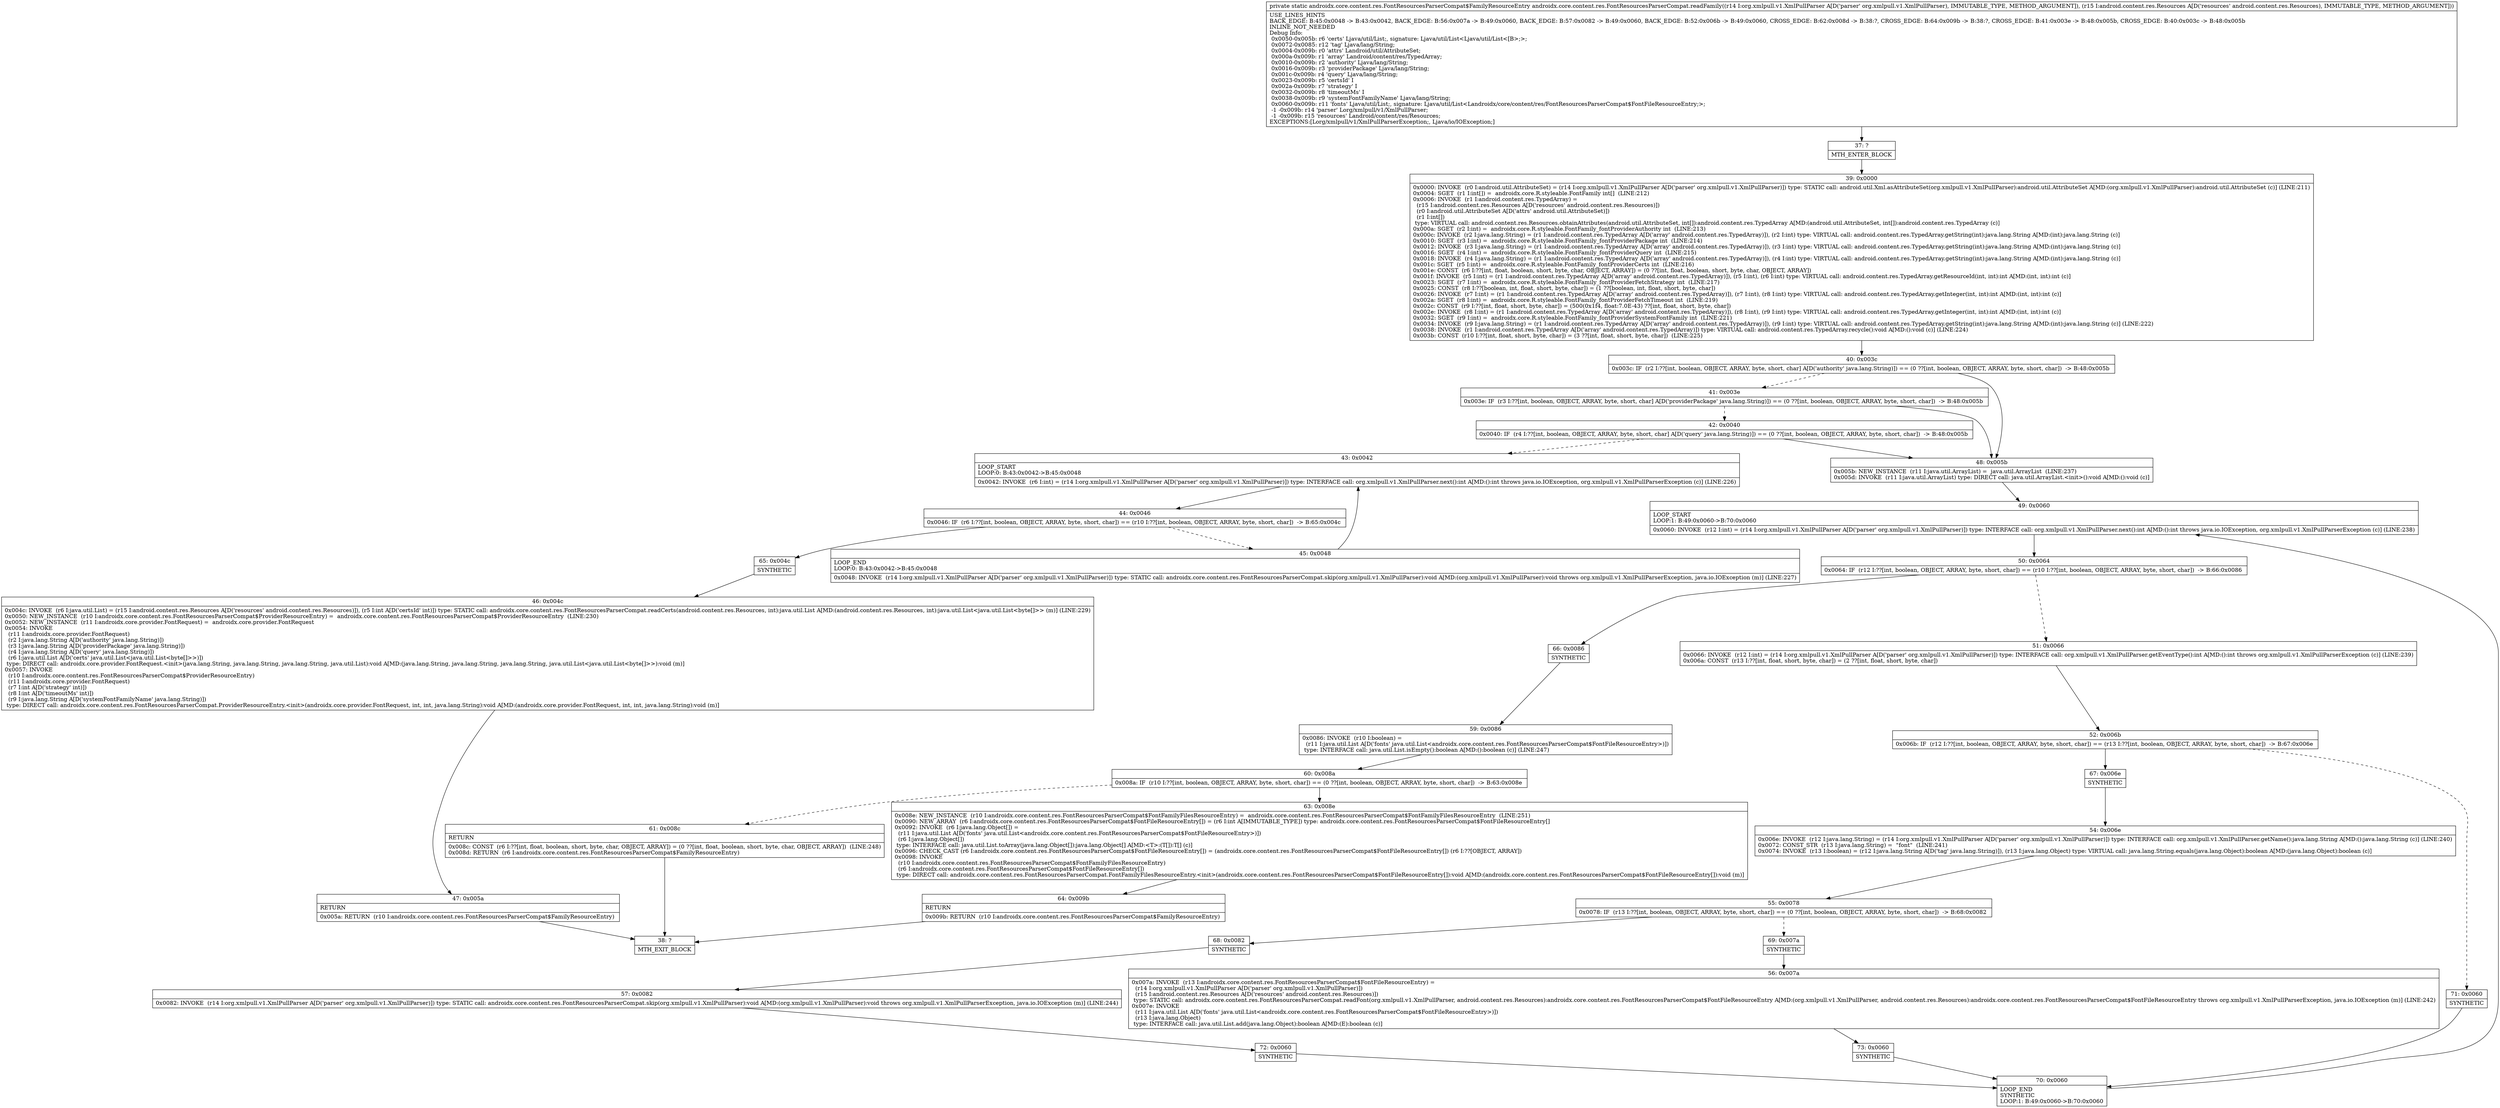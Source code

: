digraph "CFG forandroidx.core.content.res.FontResourcesParserCompat.readFamily(Lorg\/xmlpull\/v1\/XmlPullParser;Landroid\/content\/res\/Resources;)Landroidx\/core\/content\/res\/FontResourcesParserCompat$FamilyResourceEntry;" {
Node_37 [shape=record,label="{37\:\ ?|MTH_ENTER_BLOCK\l}"];
Node_39 [shape=record,label="{39\:\ 0x0000|0x0000: INVOKE  (r0 I:android.util.AttributeSet) = (r14 I:org.xmlpull.v1.XmlPullParser A[D('parser' org.xmlpull.v1.XmlPullParser)]) type: STATIC call: android.util.Xml.asAttributeSet(org.xmlpull.v1.XmlPullParser):android.util.AttributeSet A[MD:(org.xmlpull.v1.XmlPullParser):android.util.AttributeSet (c)] (LINE:211)\l0x0004: SGET  (r1 I:int[]) =  androidx.core.R.styleable.FontFamily int[]  (LINE:212)\l0x0006: INVOKE  (r1 I:android.content.res.TypedArray) = \l  (r15 I:android.content.res.Resources A[D('resources' android.content.res.Resources)])\l  (r0 I:android.util.AttributeSet A[D('attrs' android.util.AttributeSet)])\l  (r1 I:int[])\l type: VIRTUAL call: android.content.res.Resources.obtainAttributes(android.util.AttributeSet, int[]):android.content.res.TypedArray A[MD:(android.util.AttributeSet, int[]):android.content.res.TypedArray (c)]\l0x000a: SGET  (r2 I:int) =  androidx.core.R.styleable.FontFamily_fontProviderAuthority int  (LINE:213)\l0x000c: INVOKE  (r2 I:java.lang.String) = (r1 I:android.content.res.TypedArray A[D('array' android.content.res.TypedArray)]), (r2 I:int) type: VIRTUAL call: android.content.res.TypedArray.getString(int):java.lang.String A[MD:(int):java.lang.String (c)]\l0x0010: SGET  (r3 I:int) =  androidx.core.R.styleable.FontFamily_fontProviderPackage int  (LINE:214)\l0x0012: INVOKE  (r3 I:java.lang.String) = (r1 I:android.content.res.TypedArray A[D('array' android.content.res.TypedArray)]), (r3 I:int) type: VIRTUAL call: android.content.res.TypedArray.getString(int):java.lang.String A[MD:(int):java.lang.String (c)]\l0x0016: SGET  (r4 I:int) =  androidx.core.R.styleable.FontFamily_fontProviderQuery int  (LINE:215)\l0x0018: INVOKE  (r4 I:java.lang.String) = (r1 I:android.content.res.TypedArray A[D('array' android.content.res.TypedArray)]), (r4 I:int) type: VIRTUAL call: android.content.res.TypedArray.getString(int):java.lang.String A[MD:(int):java.lang.String (c)]\l0x001c: SGET  (r5 I:int) =  androidx.core.R.styleable.FontFamily_fontProviderCerts int  (LINE:216)\l0x001e: CONST  (r6 I:??[int, float, boolean, short, byte, char, OBJECT, ARRAY]) = (0 ??[int, float, boolean, short, byte, char, OBJECT, ARRAY]) \l0x001f: INVOKE  (r5 I:int) = (r1 I:android.content.res.TypedArray A[D('array' android.content.res.TypedArray)]), (r5 I:int), (r6 I:int) type: VIRTUAL call: android.content.res.TypedArray.getResourceId(int, int):int A[MD:(int, int):int (c)]\l0x0023: SGET  (r7 I:int) =  androidx.core.R.styleable.FontFamily_fontProviderFetchStrategy int  (LINE:217)\l0x0025: CONST  (r8 I:??[boolean, int, float, short, byte, char]) = (1 ??[boolean, int, float, short, byte, char]) \l0x0026: INVOKE  (r7 I:int) = (r1 I:android.content.res.TypedArray A[D('array' android.content.res.TypedArray)]), (r7 I:int), (r8 I:int) type: VIRTUAL call: android.content.res.TypedArray.getInteger(int, int):int A[MD:(int, int):int (c)]\l0x002a: SGET  (r8 I:int) =  androidx.core.R.styleable.FontFamily_fontProviderFetchTimeout int  (LINE:219)\l0x002c: CONST  (r9 I:??[int, float, short, byte, char]) = (500(0x1f4, float:7.0E\-43) ??[int, float, short, byte, char]) \l0x002e: INVOKE  (r8 I:int) = (r1 I:android.content.res.TypedArray A[D('array' android.content.res.TypedArray)]), (r8 I:int), (r9 I:int) type: VIRTUAL call: android.content.res.TypedArray.getInteger(int, int):int A[MD:(int, int):int (c)]\l0x0032: SGET  (r9 I:int) =  androidx.core.R.styleable.FontFamily_fontProviderSystemFontFamily int  (LINE:221)\l0x0034: INVOKE  (r9 I:java.lang.String) = (r1 I:android.content.res.TypedArray A[D('array' android.content.res.TypedArray)]), (r9 I:int) type: VIRTUAL call: android.content.res.TypedArray.getString(int):java.lang.String A[MD:(int):java.lang.String (c)] (LINE:222)\l0x0038: INVOKE  (r1 I:android.content.res.TypedArray A[D('array' android.content.res.TypedArray)]) type: VIRTUAL call: android.content.res.TypedArray.recycle():void A[MD:():void (c)] (LINE:224)\l0x003b: CONST  (r10 I:??[int, float, short, byte, char]) = (3 ??[int, float, short, byte, char])  (LINE:225)\l}"];
Node_40 [shape=record,label="{40\:\ 0x003c|0x003c: IF  (r2 I:??[int, boolean, OBJECT, ARRAY, byte, short, char] A[D('authority' java.lang.String)]) == (0 ??[int, boolean, OBJECT, ARRAY, byte, short, char])  \-\> B:48:0x005b \l}"];
Node_41 [shape=record,label="{41\:\ 0x003e|0x003e: IF  (r3 I:??[int, boolean, OBJECT, ARRAY, byte, short, char] A[D('providerPackage' java.lang.String)]) == (0 ??[int, boolean, OBJECT, ARRAY, byte, short, char])  \-\> B:48:0x005b \l}"];
Node_42 [shape=record,label="{42\:\ 0x0040|0x0040: IF  (r4 I:??[int, boolean, OBJECT, ARRAY, byte, short, char] A[D('query' java.lang.String)]) == (0 ??[int, boolean, OBJECT, ARRAY, byte, short, char])  \-\> B:48:0x005b \l}"];
Node_43 [shape=record,label="{43\:\ 0x0042|LOOP_START\lLOOP:0: B:43:0x0042\-\>B:45:0x0048\l|0x0042: INVOKE  (r6 I:int) = (r14 I:org.xmlpull.v1.XmlPullParser A[D('parser' org.xmlpull.v1.XmlPullParser)]) type: INTERFACE call: org.xmlpull.v1.XmlPullParser.next():int A[MD:():int throws java.io.IOException, org.xmlpull.v1.XmlPullParserException (c)] (LINE:226)\l}"];
Node_44 [shape=record,label="{44\:\ 0x0046|0x0046: IF  (r6 I:??[int, boolean, OBJECT, ARRAY, byte, short, char]) == (r10 I:??[int, boolean, OBJECT, ARRAY, byte, short, char])  \-\> B:65:0x004c \l}"];
Node_45 [shape=record,label="{45\:\ 0x0048|LOOP_END\lLOOP:0: B:43:0x0042\-\>B:45:0x0048\l|0x0048: INVOKE  (r14 I:org.xmlpull.v1.XmlPullParser A[D('parser' org.xmlpull.v1.XmlPullParser)]) type: STATIC call: androidx.core.content.res.FontResourcesParserCompat.skip(org.xmlpull.v1.XmlPullParser):void A[MD:(org.xmlpull.v1.XmlPullParser):void throws org.xmlpull.v1.XmlPullParserException, java.io.IOException (m)] (LINE:227)\l}"];
Node_65 [shape=record,label="{65\:\ 0x004c|SYNTHETIC\l}"];
Node_46 [shape=record,label="{46\:\ 0x004c|0x004c: INVOKE  (r6 I:java.util.List) = (r15 I:android.content.res.Resources A[D('resources' android.content.res.Resources)]), (r5 I:int A[D('certsId' int)]) type: STATIC call: androidx.core.content.res.FontResourcesParserCompat.readCerts(android.content.res.Resources, int):java.util.List A[MD:(android.content.res.Resources, int):java.util.List\<java.util.List\<byte[]\>\> (m)] (LINE:229)\l0x0050: NEW_INSTANCE  (r10 I:androidx.core.content.res.FontResourcesParserCompat$ProviderResourceEntry) =  androidx.core.content.res.FontResourcesParserCompat$ProviderResourceEntry  (LINE:230)\l0x0052: NEW_INSTANCE  (r11 I:androidx.core.provider.FontRequest) =  androidx.core.provider.FontRequest \l0x0054: INVOKE  \l  (r11 I:androidx.core.provider.FontRequest)\l  (r2 I:java.lang.String A[D('authority' java.lang.String)])\l  (r3 I:java.lang.String A[D('providerPackage' java.lang.String)])\l  (r4 I:java.lang.String A[D('query' java.lang.String)])\l  (r6 I:java.util.List A[D('certs' java.util.List\<java.util.List\<byte[]\>\>)])\l type: DIRECT call: androidx.core.provider.FontRequest.\<init\>(java.lang.String, java.lang.String, java.lang.String, java.util.List):void A[MD:(java.lang.String, java.lang.String, java.lang.String, java.util.List\<java.util.List\<byte[]\>\>):void (m)]\l0x0057: INVOKE  \l  (r10 I:androidx.core.content.res.FontResourcesParserCompat$ProviderResourceEntry)\l  (r11 I:androidx.core.provider.FontRequest)\l  (r7 I:int A[D('strategy' int)])\l  (r8 I:int A[D('timeoutMs' int)])\l  (r9 I:java.lang.String A[D('systemFontFamilyName' java.lang.String)])\l type: DIRECT call: androidx.core.content.res.FontResourcesParserCompat.ProviderResourceEntry.\<init\>(androidx.core.provider.FontRequest, int, int, java.lang.String):void A[MD:(androidx.core.provider.FontRequest, int, int, java.lang.String):void (m)]\l}"];
Node_47 [shape=record,label="{47\:\ 0x005a|RETURN\l|0x005a: RETURN  (r10 I:androidx.core.content.res.FontResourcesParserCompat$FamilyResourceEntry) \l}"];
Node_38 [shape=record,label="{38\:\ ?|MTH_EXIT_BLOCK\l}"];
Node_48 [shape=record,label="{48\:\ 0x005b|0x005b: NEW_INSTANCE  (r11 I:java.util.ArrayList) =  java.util.ArrayList  (LINE:237)\l0x005d: INVOKE  (r11 I:java.util.ArrayList) type: DIRECT call: java.util.ArrayList.\<init\>():void A[MD:():void (c)]\l}"];
Node_49 [shape=record,label="{49\:\ 0x0060|LOOP_START\lLOOP:1: B:49:0x0060\-\>B:70:0x0060\l|0x0060: INVOKE  (r12 I:int) = (r14 I:org.xmlpull.v1.XmlPullParser A[D('parser' org.xmlpull.v1.XmlPullParser)]) type: INTERFACE call: org.xmlpull.v1.XmlPullParser.next():int A[MD:():int throws java.io.IOException, org.xmlpull.v1.XmlPullParserException (c)] (LINE:238)\l}"];
Node_50 [shape=record,label="{50\:\ 0x0064|0x0064: IF  (r12 I:??[int, boolean, OBJECT, ARRAY, byte, short, char]) == (r10 I:??[int, boolean, OBJECT, ARRAY, byte, short, char])  \-\> B:66:0x0086 \l}"];
Node_51 [shape=record,label="{51\:\ 0x0066|0x0066: INVOKE  (r12 I:int) = (r14 I:org.xmlpull.v1.XmlPullParser A[D('parser' org.xmlpull.v1.XmlPullParser)]) type: INTERFACE call: org.xmlpull.v1.XmlPullParser.getEventType():int A[MD:():int throws org.xmlpull.v1.XmlPullParserException (c)] (LINE:239)\l0x006a: CONST  (r13 I:??[int, float, short, byte, char]) = (2 ??[int, float, short, byte, char]) \l}"];
Node_52 [shape=record,label="{52\:\ 0x006b|0x006b: IF  (r12 I:??[int, boolean, OBJECT, ARRAY, byte, short, char]) == (r13 I:??[int, boolean, OBJECT, ARRAY, byte, short, char])  \-\> B:67:0x006e \l}"];
Node_67 [shape=record,label="{67\:\ 0x006e|SYNTHETIC\l}"];
Node_54 [shape=record,label="{54\:\ 0x006e|0x006e: INVOKE  (r12 I:java.lang.String) = (r14 I:org.xmlpull.v1.XmlPullParser A[D('parser' org.xmlpull.v1.XmlPullParser)]) type: INTERFACE call: org.xmlpull.v1.XmlPullParser.getName():java.lang.String A[MD:():java.lang.String (c)] (LINE:240)\l0x0072: CONST_STR  (r13 I:java.lang.String) =  \"font\"  (LINE:241)\l0x0074: INVOKE  (r13 I:boolean) = (r12 I:java.lang.String A[D('tag' java.lang.String)]), (r13 I:java.lang.Object) type: VIRTUAL call: java.lang.String.equals(java.lang.Object):boolean A[MD:(java.lang.Object):boolean (c)]\l}"];
Node_55 [shape=record,label="{55\:\ 0x0078|0x0078: IF  (r13 I:??[int, boolean, OBJECT, ARRAY, byte, short, char]) == (0 ??[int, boolean, OBJECT, ARRAY, byte, short, char])  \-\> B:68:0x0082 \l}"];
Node_68 [shape=record,label="{68\:\ 0x0082|SYNTHETIC\l}"];
Node_57 [shape=record,label="{57\:\ 0x0082|0x0082: INVOKE  (r14 I:org.xmlpull.v1.XmlPullParser A[D('parser' org.xmlpull.v1.XmlPullParser)]) type: STATIC call: androidx.core.content.res.FontResourcesParserCompat.skip(org.xmlpull.v1.XmlPullParser):void A[MD:(org.xmlpull.v1.XmlPullParser):void throws org.xmlpull.v1.XmlPullParserException, java.io.IOException (m)] (LINE:244)\l}"];
Node_72 [shape=record,label="{72\:\ 0x0060|SYNTHETIC\l}"];
Node_70 [shape=record,label="{70\:\ 0x0060|LOOP_END\lSYNTHETIC\lLOOP:1: B:49:0x0060\-\>B:70:0x0060\l}"];
Node_69 [shape=record,label="{69\:\ 0x007a|SYNTHETIC\l}"];
Node_56 [shape=record,label="{56\:\ 0x007a|0x007a: INVOKE  (r13 I:androidx.core.content.res.FontResourcesParserCompat$FontFileResourceEntry) = \l  (r14 I:org.xmlpull.v1.XmlPullParser A[D('parser' org.xmlpull.v1.XmlPullParser)])\l  (r15 I:android.content.res.Resources A[D('resources' android.content.res.Resources)])\l type: STATIC call: androidx.core.content.res.FontResourcesParserCompat.readFont(org.xmlpull.v1.XmlPullParser, android.content.res.Resources):androidx.core.content.res.FontResourcesParserCompat$FontFileResourceEntry A[MD:(org.xmlpull.v1.XmlPullParser, android.content.res.Resources):androidx.core.content.res.FontResourcesParserCompat$FontFileResourceEntry throws org.xmlpull.v1.XmlPullParserException, java.io.IOException (m)] (LINE:242)\l0x007e: INVOKE  \l  (r11 I:java.util.List A[D('fonts' java.util.List\<androidx.core.content.res.FontResourcesParserCompat$FontFileResourceEntry\>)])\l  (r13 I:java.lang.Object)\l type: INTERFACE call: java.util.List.add(java.lang.Object):boolean A[MD:(E):boolean (c)]\l}"];
Node_73 [shape=record,label="{73\:\ 0x0060|SYNTHETIC\l}"];
Node_71 [shape=record,label="{71\:\ 0x0060|SYNTHETIC\l}"];
Node_66 [shape=record,label="{66\:\ 0x0086|SYNTHETIC\l}"];
Node_59 [shape=record,label="{59\:\ 0x0086|0x0086: INVOKE  (r10 I:boolean) = \l  (r11 I:java.util.List A[D('fonts' java.util.List\<androidx.core.content.res.FontResourcesParserCompat$FontFileResourceEntry\>)])\l type: INTERFACE call: java.util.List.isEmpty():boolean A[MD:():boolean (c)] (LINE:247)\l}"];
Node_60 [shape=record,label="{60\:\ 0x008a|0x008a: IF  (r10 I:??[int, boolean, OBJECT, ARRAY, byte, short, char]) == (0 ??[int, boolean, OBJECT, ARRAY, byte, short, char])  \-\> B:63:0x008e \l}"];
Node_61 [shape=record,label="{61\:\ 0x008c|RETURN\l|0x008c: CONST  (r6 I:??[int, float, boolean, short, byte, char, OBJECT, ARRAY]) = (0 ??[int, float, boolean, short, byte, char, OBJECT, ARRAY])  (LINE:248)\l0x008d: RETURN  (r6 I:androidx.core.content.res.FontResourcesParserCompat$FamilyResourceEntry) \l}"];
Node_63 [shape=record,label="{63\:\ 0x008e|0x008e: NEW_INSTANCE  (r10 I:androidx.core.content.res.FontResourcesParserCompat$FontFamilyFilesResourceEntry) =  androidx.core.content.res.FontResourcesParserCompat$FontFamilyFilesResourceEntry  (LINE:251)\l0x0090: NEW_ARRAY  (r6 I:androidx.core.content.res.FontResourcesParserCompat$FontFileResourceEntry[]) = (r6 I:int A[IMMUTABLE_TYPE]) type: androidx.core.content.res.FontResourcesParserCompat$FontFileResourceEntry[] \l0x0092: INVOKE  (r6 I:java.lang.Object[]) = \l  (r11 I:java.util.List A[D('fonts' java.util.List\<androidx.core.content.res.FontResourcesParserCompat$FontFileResourceEntry\>)])\l  (r6 I:java.lang.Object[])\l type: INTERFACE call: java.util.List.toArray(java.lang.Object[]):java.lang.Object[] A[MD:\<T\>:(T[]):T[] (c)]\l0x0096: CHECK_CAST (r6 I:androidx.core.content.res.FontResourcesParserCompat$FontFileResourceEntry[]) = (androidx.core.content.res.FontResourcesParserCompat$FontFileResourceEntry[]) (r6 I:??[OBJECT, ARRAY]) \l0x0098: INVOKE  \l  (r10 I:androidx.core.content.res.FontResourcesParserCompat$FontFamilyFilesResourceEntry)\l  (r6 I:androidx.core.content.res.FontResourcesParserCompat$FontFileResourceEntry[])\l type: DIRECT call: androidx.core.content.res.FontResourcesParserCompat.FontFamilyFilesResourceEntry.\<init\>(androidx.core.content.res.FontResourcesParserCompat$FontFileResourceEntry[]):void A[MD:(androidx.core.content.res.FontResourcesParserCompat$FontFileResourceEntry[]):void (m)]\l}"];
Node_64 [shape=record,label="{64\:\ 0x009b|RETURN\l|0x009b: RETURN  (r10 I:androidx.core.content.res.FontResourcesParserCompat$FamilyResourceEntry) \l}"];
MethodNode[shape=record,label="{private static androidx.core.content.res.FontResourcesParserCompat$FamilyResourceEntry androidx.core.content.res.FontResourcesParserCompat.readFamily((r14 I:org.xmlpull.v1.XmlPullParser A[D('parser' org.xmlpull.v1.XmlPullParser), IMMUTABLE_TYPE, METHOD_ARGUMENT]), (r15 I:android.content.res.Resources A[D('resources' android.content.res.Resources), IMMUTABLE_TYPE, METHOD_ARGUMENT]))  | USE_LINES_HINTS\lBACK_EDGE: B:45:0x0048 \-\> B:43:0x0042, BACK_EDGE: B:56:0x007a \-\> B:49:0x0060, BACK_EDGE: B:57:0x0082 \-\> B:49:0x0060, BACK_EDGE: B:52:0x006b \-\> B:49:0x0060, CROSS_EDGE: B:62:0x008d \-\> B:38:?, CROSS_EDGE: B:64:0x009b \-\> B:38:?, CROSS_EDGE: B:41:0x003e \-\> B:48:0x005b, CROSS_EDGE: B:40:0x003c \-\> B:48:0x005b\lINLINE_NOT_NEEDED\lDebug Info:\l  0x0050\-0x005b: r6 'certs' Ljava\/util\/List;, signature: Ljava\/util\/List\<Ljava\/util\/List\<[B\>;\>;\l  0x0072\-0x0085: r12 'tag' Ljava\/lang\/String;\l  0x0004\-0x009b: r0 'attrs' Landroid\/util\/AttributeSet;\l  0x000a\-0x009b: r1 'array' Landroid\/content\/res\/TypedArray;\l  0x0010\-0x009b: r2 'authority' Ljava\/lang\/String;\l  0x0016\-0x009b: r3 'providerPackage' Ljava\/lang\/String;\l  0x001c\-0x009b: r4 'query' Ljava\/lang\/String;\l  0x0023\-0x009b: r5 'certsId' I\l  0x002a\-0x009b: r7 'strategy' I\l  0x0032\-0x009b: r8 'timeoutMs' I\l  0x0038\-0x009b: r9 'systemFontFamilyName' Ljava\/lang\/String;\l  0x0060\-0x009b: r11 'fonts' Ljava\/util\/List;, signature: Ljava\/util\/List\<Landroidx\/core\/content\/res\/FontResourcesParserCompat$FontFileResourceEntry;\>;\l  \-1 \-0x009b: r14 'parser' Lorg\/xmlpull\/v1\/XmlPullParser;\l  \-1 \-0x009b: r15 'resources' Landroid\/content\/res\/Resources;\lEXCEPTIONS:[Lorg\/xmlpull\/v1\/XmlPullParserException;, Ljava\/io\/IOException;]\l}"];
MethodNode -> Node_37;Node_37 -> Node_39;
Node_39 -> Node_40;
Node_40 -> Node_41[style=dashed];
Node_40 -> Node_48;
Node_41 -> Node_42[style=dashed];
Node_41 -> Node_48;
Node_42 -> Node_43[style=dashed];
Node_42 -> Node_48;
Node_43 -> Node_44;
Node_44 -> Node_45[style=dashed];
Node_44 -> Node_65;
Node_45 -> Node_43;
Node_65 -> Node_46;
Node_46 -> Node_47;
Node_47 -> Node_38;
Node_48 -> Node_49;
Node_49 -> Node_50;
Node_50 -> Node_51[style=dashed];
Node_50 -> Node_66;
Node_51 -> Node_52;
Node_52 -> Node_67;
Node_52 -> Node_71[style=dashed];
Node_67 -> Node_54;
Node_54 -> Node_55;
Node_55 -> Node_68;
Node_55 -> Node_69[style=dashed];
Node_68 -> Node_57;
Node_57 -> Node_72;
Node_72 -> Node_70;
Node_70 -> Node_49;
Node_69 -> Node_56;
Node_56 -> Node_73;
Node_73 -> Node_70;
Node_71 -> Node_70;
Node_66 -> Node_59;
Node_59 -> Node_60;
Node_60 -> Node_61[style=dashed];
Node_60 -> Node_63;
Node_61 -> Node_38;
Node_63 -> Node_64;
Node_64 -> Node_38;
}

